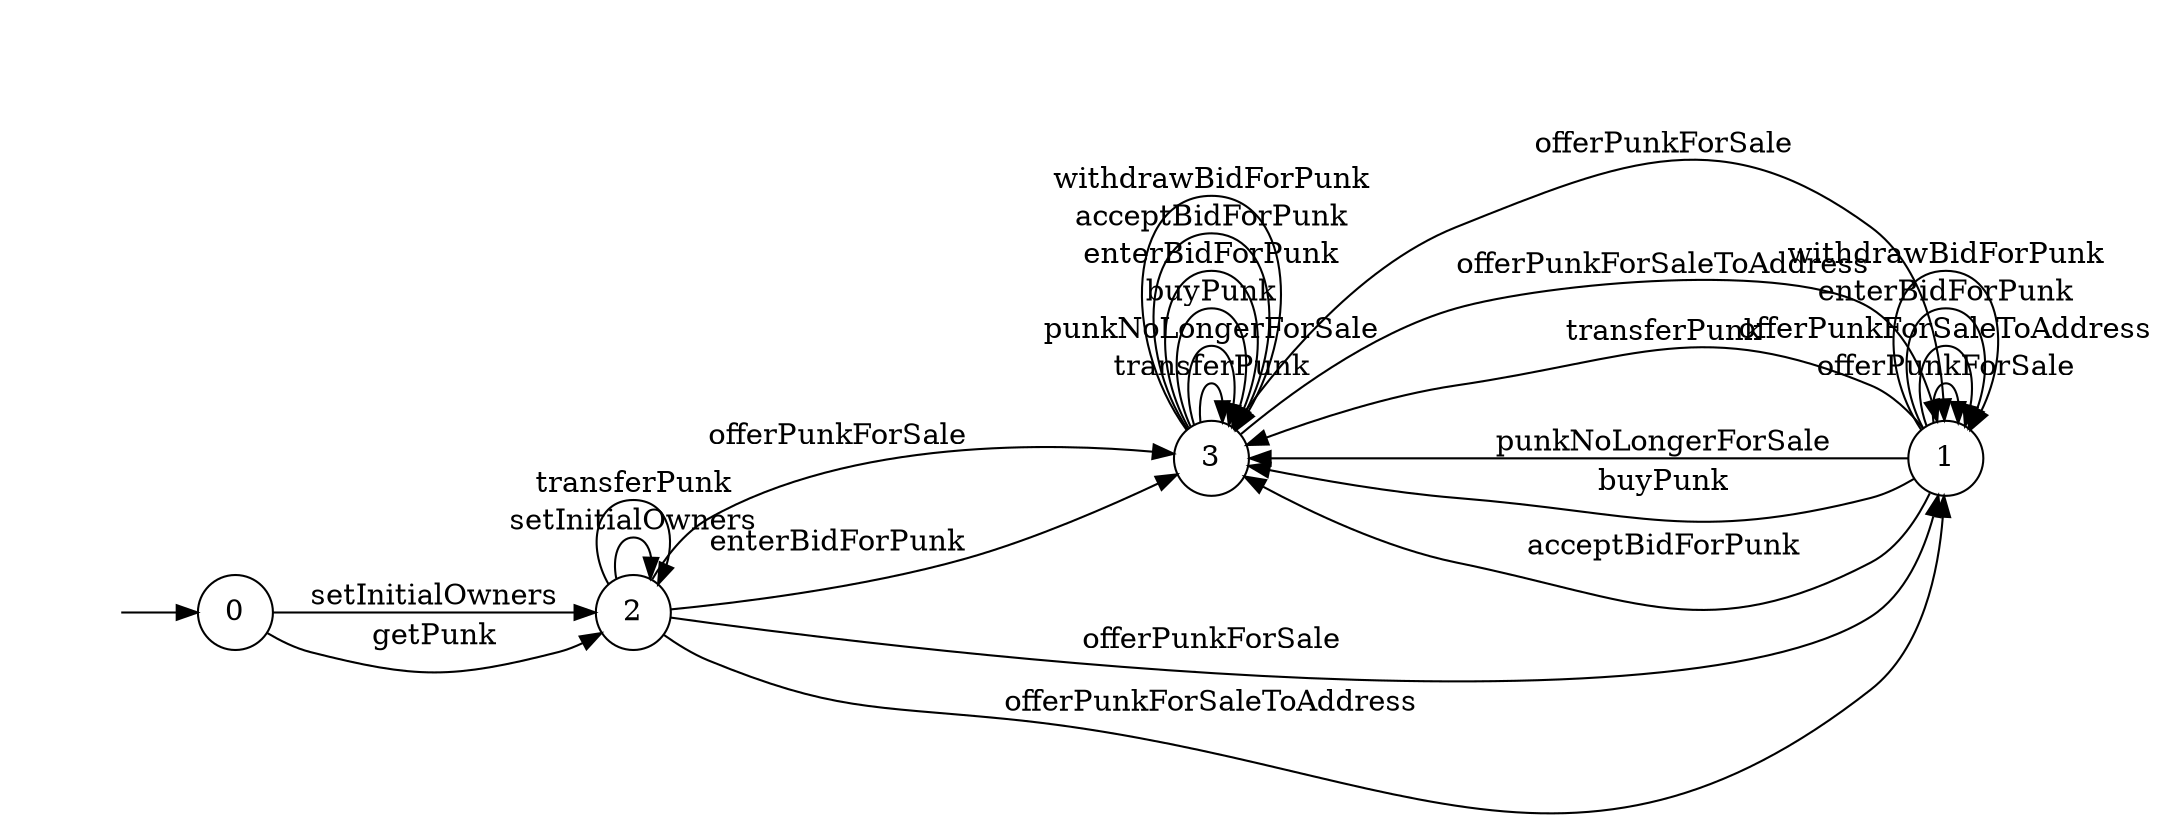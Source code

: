 digraph "/home/liuye/Project/InvConPlus/Dapp-Automata-data/result/model-fix/0xb47e3cd837ddf8e4c57f05d70ab865de6e193bbb/CryptoPunksMarket/FSM-2" {
	graph [rankdir=LR]
	"" [label="" shape=plaintext]
	3 [label=3 shape=circle]
	1 [label=1 shape=circle]
	2 [label=2 shape=circle]
	0 [label=0 shape=circle]
	"" -> 0 [label=""]
	0 -> 2 [label=setInitialOwners]
	0 -> 2 [label=getPunk]
	2 -> 2 [label=setInitialOwners]
	2 -> 2 [label=transferPunk]
	2 -> 3 [label=offerPunkForSale]
	2 -> 1 [label=offerPunkForSale]
	2 -> 1 [label=offerPunkForSaleToAddress]
	2 -> 3 [label=enterBidForPunk]
	1 -> 3 [label=transferPunk]
	1 -> 3 [label=punkNoLongerForSale]
	1 -> 1 [label=offerPunkForSale]
	1 -> 1 [label=offerPunkForSaleToAddress]
	1 -> 3 [label=buyPunk]
	1 -> 1 [label=enterBidForPunk]
	1 -> 3 [label=acceptBidForPunk]
	1 -> 1 [label=withdrawBidForPunk]
	3 -> 3 [label=transferPunk]
	3 -> 3 [label=punkNoLongerForSale]
	3 -> 1 [label=offerPunkForSale]
	3 -> 1 [label=offerPunkForSaleToAddress]
	3 -> 3 [label=buyPunk]
	3 -> 3 [label=enterBidForPunk]
	3 -> 3 [label=acceptBidForPunk]
	3 -> 3 [label=withdrawBidForPunk]
}
